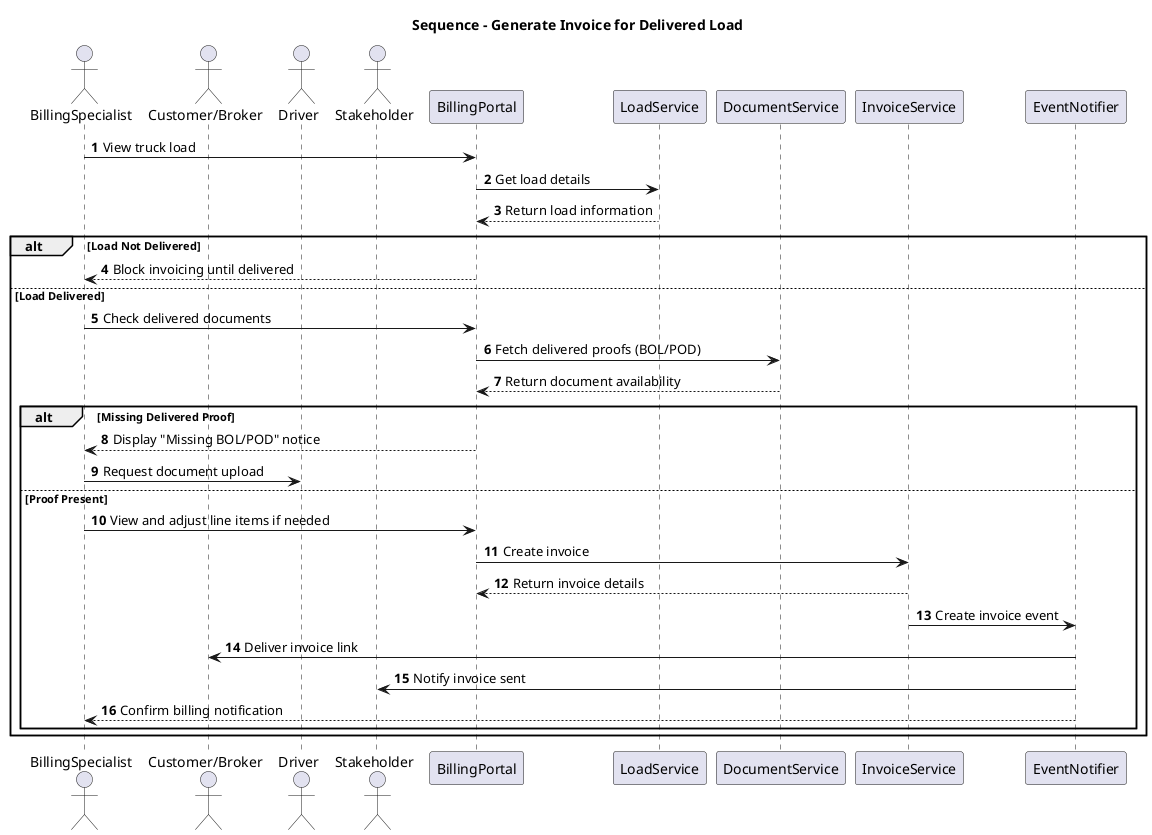 @startuml
title Sequence – Generate Invoice for Delivered Load
autonumber
actor BillingSpecialist
actor "Customer/Broker" as CustomerBroker
actor Driver
actor Stakeholder
participant BillingPortal
participant LoadService
participant DocumentService
participant InvoiceService
participant EventNotifier

BillingSpecialist -> BillingPortal : View truck load
BillingPortal -> LoadService : Get load details
LoadService --> BillingPortal : Return load information

alt Load Not Delivered
  BillingPortal --> BillingSpecialist : Block invoicing until delivered
else Load Delivered
  BillingSpecialist -> BillingPortal : Check delivered documents
  BillingPortal -> DocumentService : Fetch delivered proofs (BOL/POD)
  DocumentService --> BillingPortal : Return document availability

  alt Missing Delivered Proof
    BillingPortal --> BillingSpecialist : Display "Missing BOL/POD" notice
    BillingSpecialist -> Driver : Request document upload
  else Proof Present
    BillingSpecialist -> BillingPortal : View and adjust line items if needed
    BillingPortal -> InvoiceService : Create invoice
    InvoiceService --> BillingPortal : Return invoice details

    InvoiceService -> EventNotifier : Create invoice event
    EventNotifier -> CustomerBroker : Deliver invoice link
    EventNotifier -> Stakeholder : Notify invoice sent
    EventNotifier --> BillingSpecialist : Confirm billing notification
  end
end
@enduml
